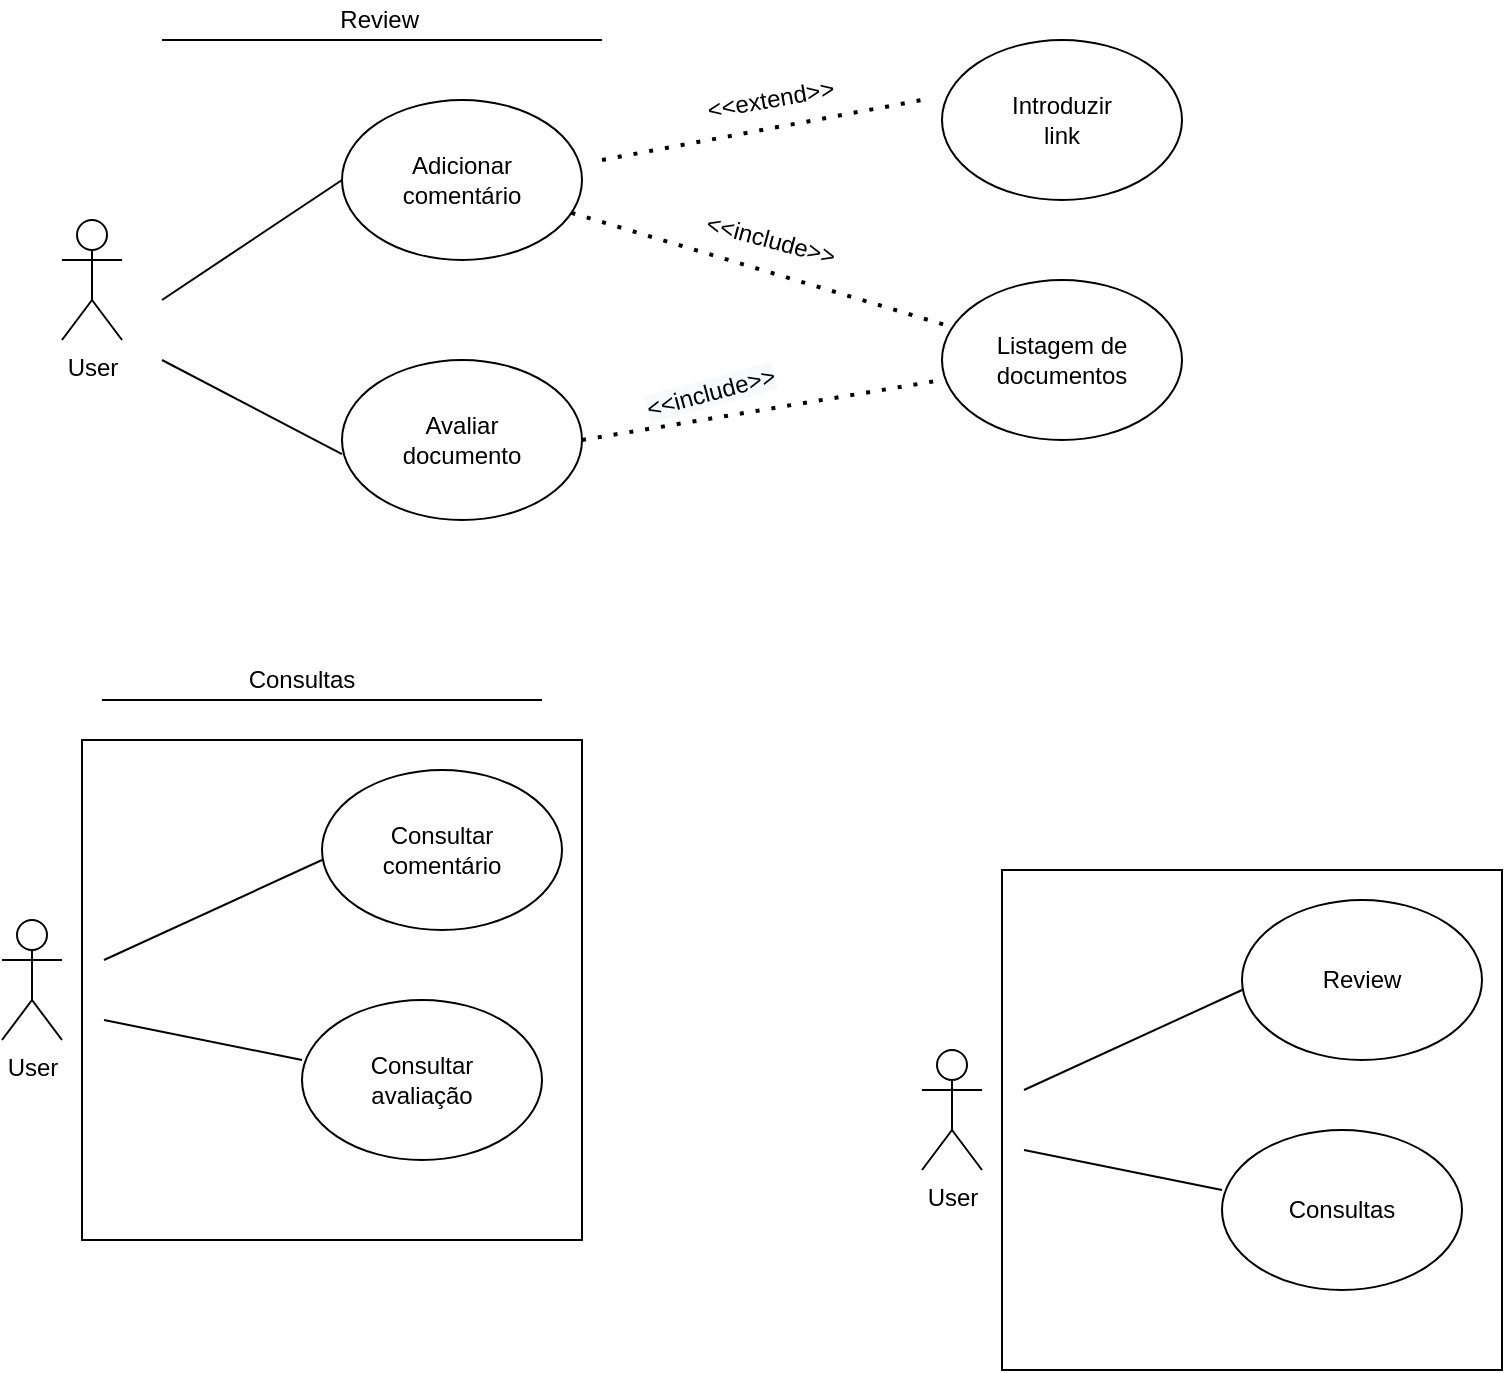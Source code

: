 <mxfile version="14.1.9" type="github">
  <diagram id="Y_JZfTL4k5L8tEWOT3Mt" name="Page-1">
    <mxGraphModel dx="1695" dy="482" grid="1" gridSize="10" guides="1" tooltips="1" connect="1" arrows="1" fold="1" page="1" pageScale="1" pageWidth="827" pageHeight="1169" math="0" shadow="0">
      <root>
        <mxCell id="0" />
        <mxCell id="1" parent="0" />
        <mxCell id="o_f2PwLfbIlFoNLBEKVa-19" value="" style="whiteSpace=wrap;html=1;aspect=fixed;" vertex="1" parent="1">
          <mxGeometry x="30" y="470" width="250" height="250" as="geometry" />
        </mxCell>
        <mxCell id="o_f2PwLfbIlFoNLBEKVa-1" value="User" style="shape=umlActor;verticalLabelPosition=bottom;verticalAlign=top;html=1;outlineConnect=0;" vertex="1" parent="1">
          <mxGeometry x="20" y="210" width="30" height="60" as="geometry" />
        </mxCell>
        <mxCell id="o_f2PwLfbIlFoNLBEKVa-2" value="Adicionar &lt;br&gt;comentário" style="ellipse;whiteSpace=wrap;html=1;" vertex="1" parent="1">
          <mxGeometry x="160" y="150" width="120" height="80" as="geometry" />
        </mxCell>
        <mxCell id="o_f2PwLfbIlFoNLBEKVa-3" value="Avaliar&lt;br&gt;documento" style="ellipse;whiteSpace=wrap;html=1;" vertex="1" parent="1">
          <mxGeometry x="160" y="280" width="120" height="80" as="geometry" />
        </mxCell>
        <mxCell id="o_f2PwLfbIlFoNLBEKVa-4" value="Consultar&lt;br&gt;comentário" style="ellipse;whiteSpace=wrap;html=1;" vertex="1" parent="1">
          <mxGeometry x="150" y="485" width="120" height="80" as="geometry" />
        </mxCell>
        <mxCell id="o_f2PwLfbIlFoNLBEKVa-5" value="Consultar&lt;br&gt;avaliação" style="ellipse;whiteSpace=wrap;html=1;" vertex="1" parent="1">
          <mxGeometry x="140" y="600" width="120" height="80" as="geometry" />
        </mxCell>
        <mxCell id="o_f2PwLfbIlFoNLBEKVa-12" value="" style="endArrow=none;html=1;entryX=0;entryY=0.5;entryDx=0;entryDy=0;" edge="1" parent="1" target="o_f2PwLfbIlFoNLBEKVa-2">
          <mxGeometry width="50" height="50" relative="1" as="geometry">
            <mxPoint x="70" y="250" as="sourcePoint" />
            <mxPoint x="100" y="153" as="targetPoint" />
          </mxGeometry>
        </mxCell>
        <mxCell id="o_f2PwLfbIlFoNLBEKVa-13" value="" style="endArrow=none;html=1;" edge="1" parent="1">
          <mxGeometry width="50" height="50" relative="1" as="geometry">
            <mxPoint x="41" y="610" as="sourcePoint" />
            <mxPoint x="140" y="630" as="targetPoint" />
          </mxGeometry>
        </mxCell>
        <mxCell id="o_f2PwLfbIlFoNLBEKVa-14" value="" style="endArrow=none;html=1;entryX=0;entryY=0.588;entryDx=0;entryDy=0;entryPerimeter=0;" edge="1" parent="1" target="o_f2PwLfbIlFoNLBEKVa-3">
          <mxGeometry width="50" height="50" relative="1" as="geometry">
            <mxPoint x="70" y="280" as="sourcePoint" />
            <mxPoint x="180" y="133.04" as="targetPoint" />
          </mxGeometry>
        </mxCell>
        <mxCell id="o_f2PwLfbIlFoNLBEKVa-15" value="" style="endArrow=none;html=1;" edge="1" parent="1">
          <mxGeometry width="50" height="50" relative="1" as="geometry">
            <mxPoint x="41" y="580" as="sourcePoint" />
            <mxPoint x="150" y="530" as="targetPoint" />
          </mxGeometry>
        </mxCell>
        <mxCell id="o_f2PwLfbIlFoNLBEKVa-16" value="User" style="shape=umlActor;verticalLabelPosition=bottom;verticalAlign=top;html=1;outlineConnect=0;" vertex="1" parent="1">
          <mxGeometry x="-10" y="560" width="30" height="60" as="geometry" />
        </mxCell>
        <mxCell id="o_f2PwLfbIlFoNLBEKVa-20" value="" style="endArrow=none;html=1;" edge="1" parent="1">
          <mxGeometry width="50" height="50" relative="1" as="geometry">
            <mxPoint x="70" y="120" as="sourcePoint" />
            <mxPoint x="290" y="120" as="targetPoint" />
          </mxGeometry>
        </mxCell>
        <mxCell id="o_f2PwLfbIlFoNLBEKVa-21" value="&amp;nbsp; &amp;nbsp; &amp;nbsp; &amp;nbsp; &amp;nbsp; &amp;nbsp; &amp;nbsp; &amp;nbsp; &amp;nbsp;Review" style="text;html=1;align=center;verticalAlign=middle;resizable=0;points=[];autosize=1;" vertex="1" parent="1">
          <mxGeometry x="95" y="100" width="110" height="20" as="geometry" />
        </mxCell>
        <mxCell id="o_f2PwLfbIlFoNLBEKVa-22" value="Introduzir&lt;br&gt;link" style="ellipse;whiteSpace=wrap;html=1;" vertex="1" parent="1">
          <mxGeometry x="460" y="120" width="120" height="80" as="geometry" />
        </mxCell>
        <mxCell id="o_f2PwLfbIlFoNLBEKVa-23" value="Listagem de&lt;br&gt;documentos" style="ellipse;whiteSpace=wrap;html=1;" vertex="1" parent="1">
          <mxGeometry x="460" y="240" width="120" height="80" as="geometry" />
        </mxCell>
        <mxCell id="o_f2PwLfbIlFoNLBEKVa-25" value="" style="endArrow=none;dashed=1;html=1;dashPattern=1 3;strokeWidth=2;" edge="1" parent="1">
          <mxGeometry width="50" height="50" relative="1" as="geometry">
            <mxPoint x="290" y="180" as="sourcePoint" />
            <mxPoint x="450" y="150" as="targetPoint" />
          </mxGeometry>
        </mxCell>
        <mxCell id="o_f2PwLfbIlFoNLBEKVa-27" value="" style="endArrow=none;dashed=1;html=1;dashPattern=1 3;strokeWidth=2;" edge="1" parent="1" source="o_f2PwLfbIlFoNLBEKVa-2" target="o_f2PwLfbIlFoNLBEKVa-23">
          <mxGeometry width="50" height="50" relative="1" as="geometry">
            <mxPoint x="270" y="255" as="sourcePoint" />
            <mxPoint x="430" y="225" as="targetPoint" />
          </mxGeometry>
        </mxCell>
        <mxCell id="o_f2PwLfbIlFoNLBEKVa-28" value="" style="endArrow=none;dashed=1;html=1;dashPattern=1 3;strokeWidth=2;entryX=0;entryY=0.625;entryDx=0;entryDy=0;entryPerimeter=0;" edge="1" parent="1" target="o_f2PwLfbIlFoNLBEKVa-23">
          <mxGeometry width="50" height="50" relative="1" as="geometry">
            <mxPoint x="280" y="320" as="sourcePoint" />
            <mxPoint x="440" y="290" as="targetPoint" />
          </mxGeometry>
        </mxCell>
        <mxCell id="o_f2PwLfbIlFoNLBEKVa-29" value="&amp;lt;&amp;lt;extend&amp;gt;&amp;gt;" style="text;html=1;align=center;verticalAlign=middle;resizable=0;points=[];autosize=1;rotation=-10;" vertex="1" parent="1">
          <mxGeometry x="333.5" y="140" width="80" height="20" as="geometry" />
        </mxCell>
        <mxCell id="o_f2PwLfbIlFoNLBEKVa-31" value="&amp;lt;&amp;lt;include&amp;gt;&amp;gt;" style="text;html=1;align=center;verticalAlign=middle;resizable=0;points=[];autosize=1;rotation=15;" vertex="1" parent="1">
          <mxGeometry x="334" y="210" width="80" height="20" as="geometry" />
        </mxCell>
        <mxCell id="o_f2PwLfbIlFoNLBEKVa-33" value="&lt;span style=&quot;color: rgb(0, 0, 0); font-family: helvetica; font-size: 12px; font-style: normal; font-weight: 400; letter-spacing: normal; text-align: center; text-indent: 0px; text-transform: none; word-spacing: 0px; background-color: rgb(248, 249, 250); display: inline; float: none;&quot;&gt;&amp;lt;&amp;lt;include&amp;gt;&amp;gt;&lt;/span&gt;" style="text;whiteSpace=wrap;html=1;rotation=-15;" vertex="1" parent="1">
          <mxGeometry x="310" y="280" width="90" height="30" as="geometry" />
        </mxCell>
        <mxCell id="o_f2PwLfbIlFoNLBEKVa-34" value="" style="endArrow=none;html=1;" edge="1" parent="1">
          <mxGeometry width="50" height="50" relative="1" as="geometry">
            <mxPoint x="40" y="450" as="sourcePoint" />
            <mxPoint x="260" y="450" as="targetPoint" />
          </mxGeometry>
        </mxCell>
        <mxCell id="o_f2PwLfbIlFoNLBEKVa-35" value="Consultas" style="text;html=1;strokeColor=none;fillColor=none;align=center;verticalAlign=middle;whiteSpace=wrap;rounded=0;" vertex="1" parent="1">
          <mxGeometry x="120" y="430" width="40" height="20" as="geometry" />
        </mxCell>
        <mxCell id="o_f2PwLfbIlFoNLBEKVa-44" value="" style="whiteSpace=wrap;html=1;aspect=fixed;" vertex="1" parent="1">
          <mxGeometry x="490" y="535" width="250" height="250" as="geometry" />
        </mxCell>
        <mxCell id="o_f2PwLfbIlFoNLBEKVa-45" value="Review" style="ellipse;whiteSpace=wrap;html=1;" vertex="1" parent="1">
          <mxGeometry x="610" y="550" width="120" height="80" as="geometry" />
        </mxCell>
        <mxCell id="o_f2PwLfbIlFoNLBEKVa-46" value="Consultas" style="ellipse;whiteSpace=wrap;html=1;" vertex="1" parent="1">
          <mxGeometry x="600" y="665" width="120" height="80" as="geometry" />
        </mxCell>
        <mxCell id="o_f2PwLfbIlFoNLBEKVa-47" value="" style="endArrow=none;html=1;" edge="1" parent="1">
          <mxGeometry width="50" height="50" relative="1" as="geometry">
            <mxPoint x="501" y="675" as="sourcePoint" />
            <mxPoint x="600" y="695" as="targetPoint" />
          </mxGeometry>
        </mxCell>
        <mxCell id="o_f2PwLfbIlFoNLBEKVa-48" value="" style="endArrow=none;html=1;" edge="1" parent="1">
          <mxGeometry width="50" height="50" relative="1" as="geometry">
            <mxPoint x="501" y="645" as="sourcePoint" />
            <mxPoint x="610" y="595" as="targetPoint" />
          </mxGeometry>
        </mxCell>
        <mxCell id="o_f2PwLfbIlFoNLBEKVa-49" value="User" style="shape=umlActor;verticalLabelPosition=bottom;verticalAlign=top;html=1;outlineConnect=0;" vertex="1" parent="1">
          <mxGeometry x="450" y="625" width="30" height="60" as="geometry" />
        </mxCell>
      </root>
    </mxGraphModel>
  </diagram>
</mxfile>
